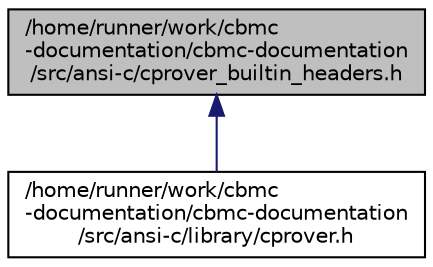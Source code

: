 digraph "/home/runner/work/cbmc-documentation/cbmc-documentation/src/ansi-c/cprover_builtin_headers.h"
{
 // LATEX_PDF_SIZE
  bgcolor="transparent";
  edge [fontname="Helvetica",fontsize="10",labelfontname="Helvetica",labelfontsize="10"];
  node [fontname="Helvetica",fontsize="10",shape=record];
  Node1 [label="/home/runner/work/cbmc\l-documentation/cbmc-documentation\l/src/ansi-c/cprover_builtin_headers.h",height=0.2,width=0.4,color="black", fillcolor="grey75", style="filled", fontcolor="black",tooltip=" "];
  Node1 -> Node2 [dir="back",color="midnightblue",fontsize="10",style="solid",fontname="Helvetica"];
  Node2 [label="/home/runner/work/cbmc\l-documentation/cbmc-documentation\l/src/ansi-c/library/cprover.h",height=0.2,width=0.4,color="black",URL="$ansi-c_2library_2cprover_8h.html",tooltip=" "];
}
